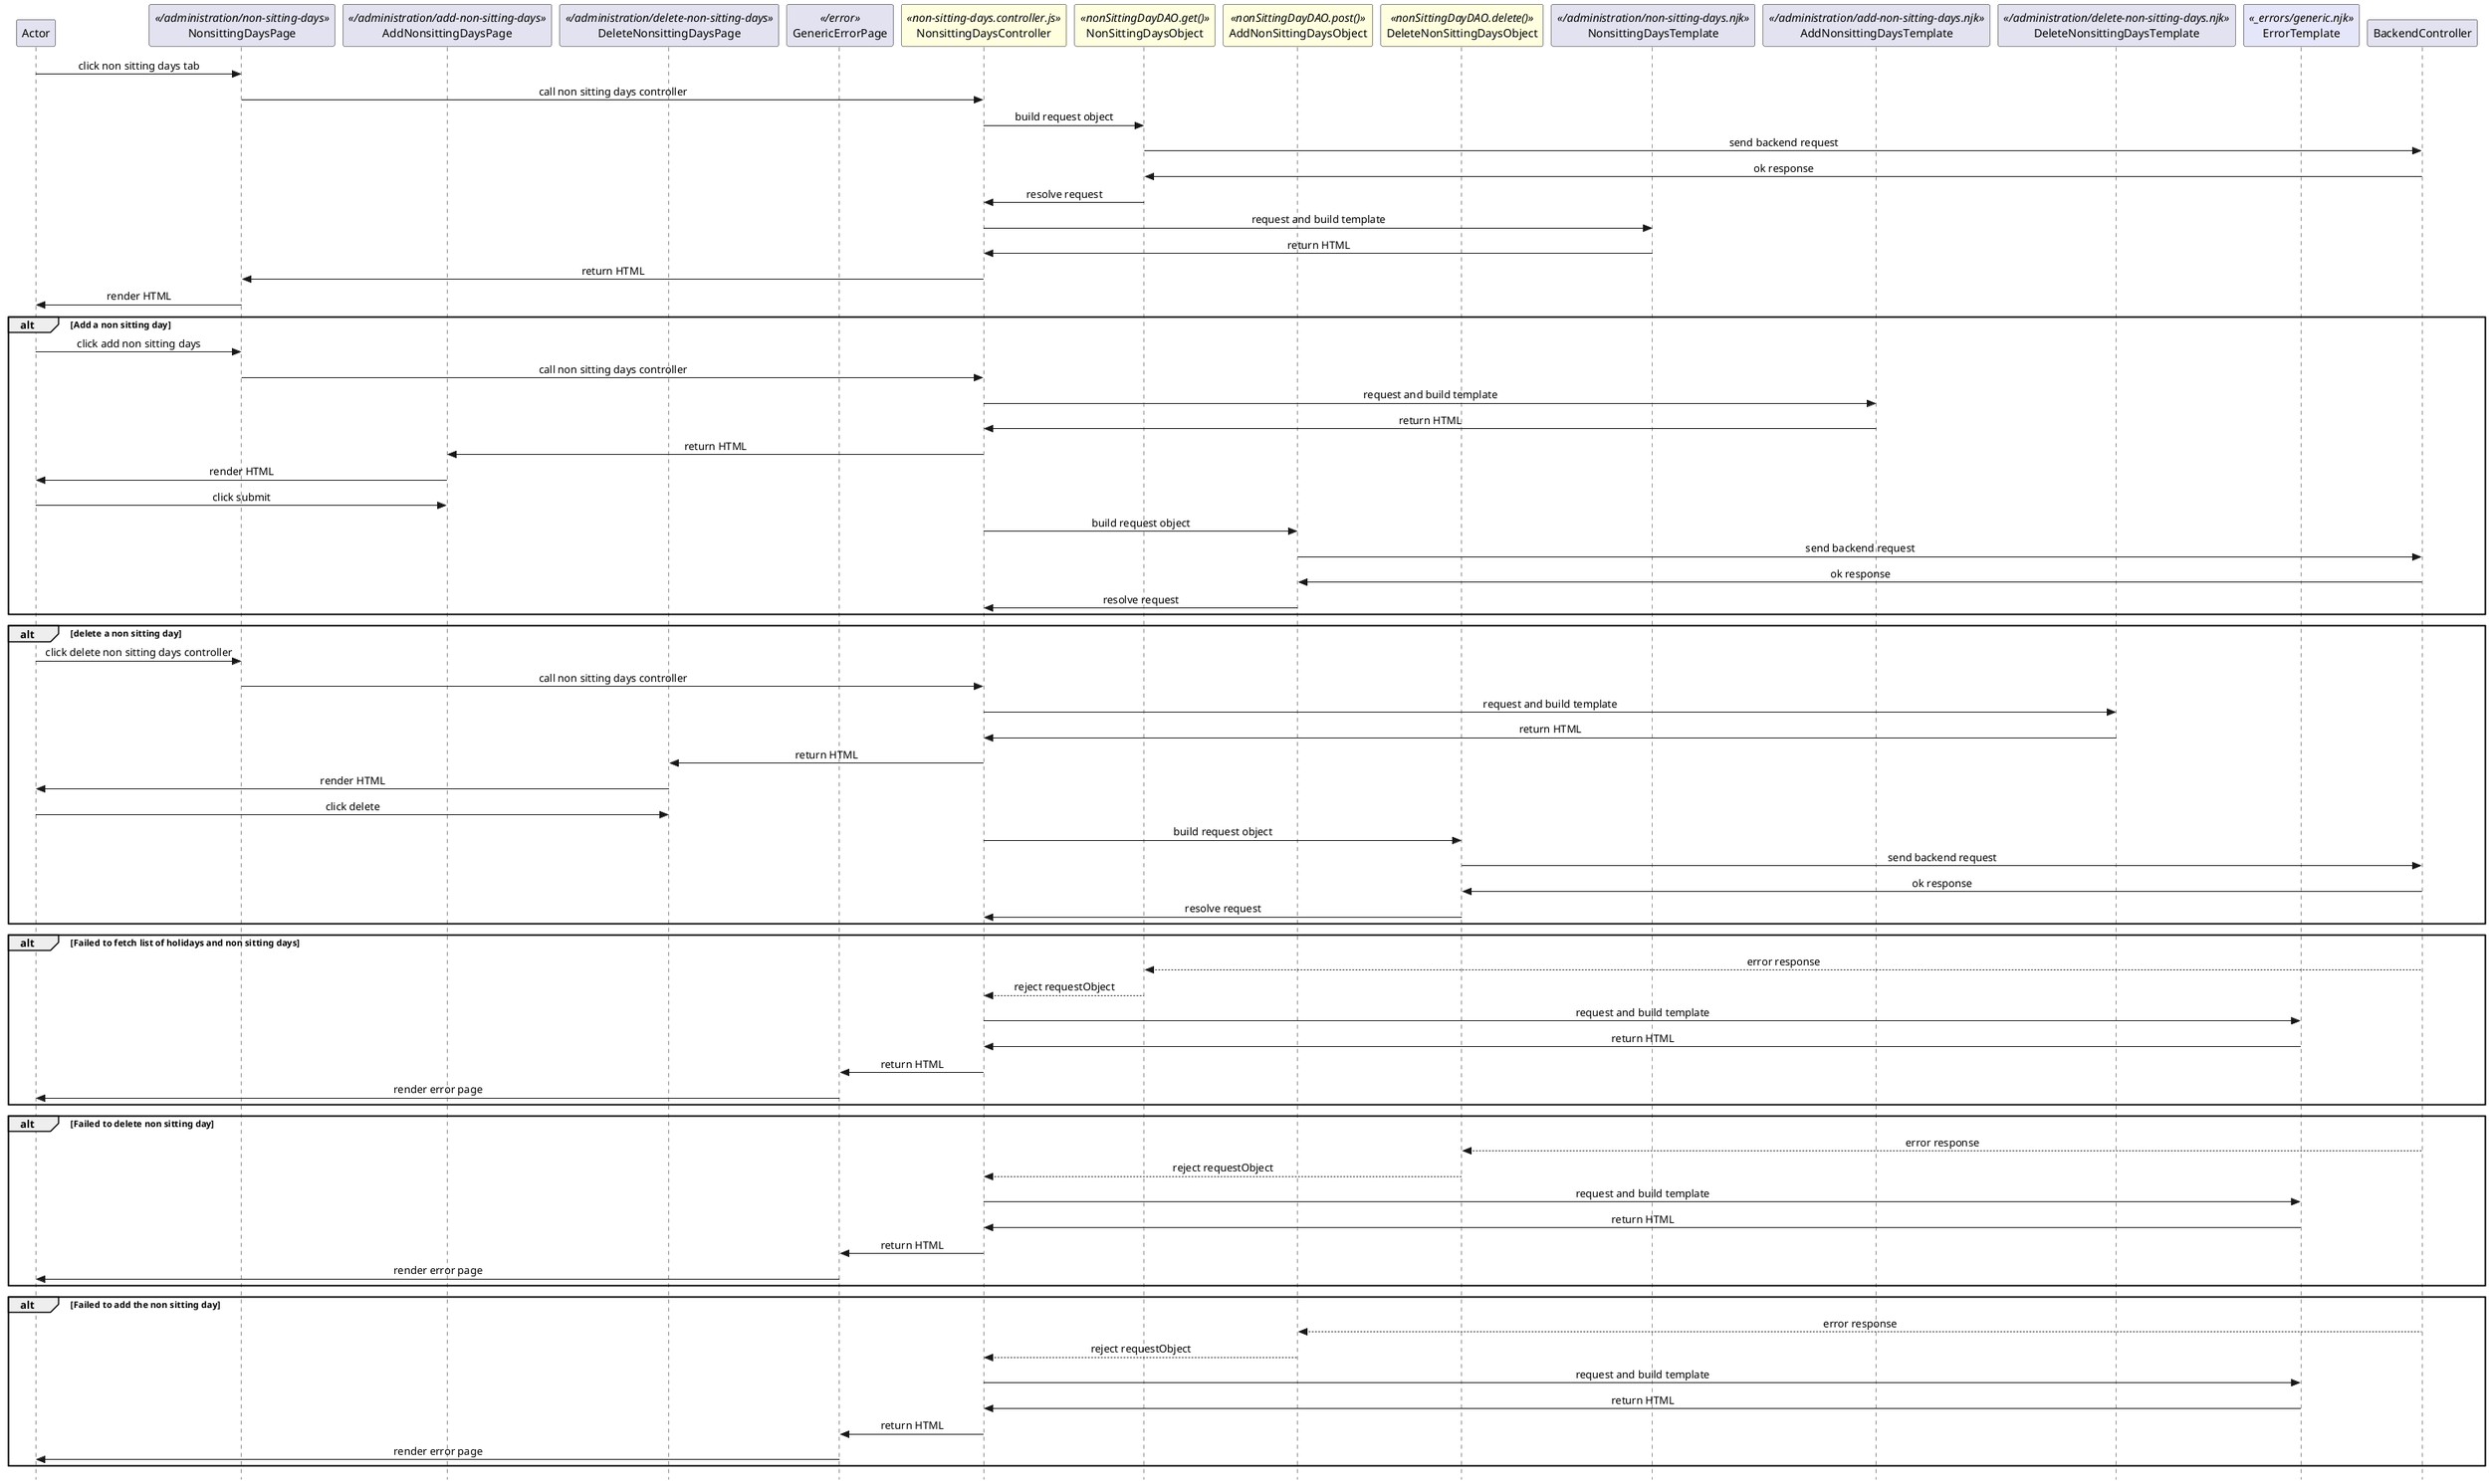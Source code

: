 @startuml non-sitting-days

skinparam Style strictuml 
skinparam SequenceMessageAlignment center

participant Actor

''' LOCAL ROUTING
participant NonsittingDaysPage <</administration/non-sitting-days>>
participant AddNonsittingDaysPage <</administration/add-non-sitting-days>>
participant DeleteNonsittingDaysPage <</administration/delete-non-sitting-days>>
participant GenericErrorPage <</error>>

''' CONTROLLER AND REQUEST OBJECTS
participant NonsittingDaysController <<non-sitting-days.controller.js>> #lightyellow
participant NonSittingDaysObject <<nonSittingDayDAO.get()>> #lightyellow
participant AddNonSittingDaysObject <<nonSittingDayDAO.post()>> #lightyellow
participant DeleteNonSittingDaysObject <<nonSittingDayDAO.delete()>> #lightyellow

''' TEMPLATES
participant NonsittingDaysTemplate <</administration/non-sitting-days.njk>>
participant AddNonsittingDaysTemplate <</administration/add-non-sitting-days.njk>>
participant DeleteNonsittingDaysTemplate <</administration/delete-non-sitting-days.njk>>
participant ErrorTemplate <<_errors/generic.njk>> #lavender

''' BACKEND CONTROLLER
participant BackendController

Actor -> NonsittingDaysPage: click non sitting days tab
NonsittingDaysPage -> NonsittingDaysController : call non sitting days controller

NonsittingDaysController -> NonSittingDaysObject : build request object
NonSittingDaysObject -> BackendController : send backend request
NonSittingDaysObject <- BackendController : ok response
NonsittingDaysController <- NonSittingDaysObject : resolve request

NonsittingDaysController -> NonsittingDaysTemplate : request and build template
NonsittingDaysController <- NonsittingDaysTemplate : return HTML
NonsittingDaysPage <- NonsittingDaysController : return HTML
Actor <- NonsittingDaysPage : render HTML

alt Add a non sitting day
Actor -> NonsittingDaysPage: click add non sitting days
NonsittingDaysPage -> NonsittingDaysController : call non sitting days controller
NonsittingDaysController -> AddNonsittingDaysTemplate : request and build template
NonsittingDaysController <- AddNonsittingDaysTemplate : return HTML
AddNonsittingDaysPage <- NonsittingDaysController : return HTML
Actor <- AddNonsittingDaysPage : render HTML

Actor -> AddNonsittingDaysPage: click submit
NonsittingDaysController -> AddNonSittingDaysObject : build request object
AddNonSittingDaysObject -> BackendController : send backend request
AddNonSittingDaysObject <- BackendController : ok response
NonsittingDaysController <- AddNonSittingDaysObject : resolve request
end

alt delete a non sitting day
Actor -> NonsittingDaysPage: click delete non sitting days controller
NonsittingDaysPage -> NonsittingDaysController : call non sitting days controller
NonsittingDaysController -> DeleteNonsittingDaysTemplate : request and build template
NonsittingDaysController <- DeleteNonsittingDaysTemplate : return HTML
DeleteNonsittingDaysPage <- NonsittingDaysController : return HTML
Actor <- DeleteNonsittingDaysPage : render HTML

Actor -> DeleteNonsittingDaysPage: click delete
NonsittingDaysController -> DeleteNonSittingDaysObject : build request object
DeleteNonSittingDaysObject -> BackendController : send backend request
DeleteNonSittingDaysObject <- BackendController : ok response
NonsittingDaysController <- DeleteNonSittingDaysObject : resolve request
end


alt Failed to fetch list of holidays and non sitting days
    NonSittingDaysObject <-- BackendController : error response
    NonsittingDaysController <-- NonSittingDaysObject : reject requestObject
    NonsittingDaysController -> ErrorTemplate : request and build template
    NonsittingDaysController <- ErrorTemplate : return HTML
    GenericErrorPage <- NonsittingDaysController : return HTML
    Actor <- GenericErrorPage : render error page
end

alt Failed to delete non sitting day
    DeleteNonSittingDaysObject <-- BackendController : error response
    NonsittingDaysController <-- DeleteNonSittingDaysObject : reject requestObject
    NonsittingDaysController -> ErrorTemplate : request and build template
    NonsittingDaysController <- ErrorTemplate : return HTML
    GenericErrorPage <- NonsittingDaysController : return HTML
    Actor <- GenericErrorPage : render error page
end

alt Failed to add the non sitting day
    AddNonSittingDaysObject <-- BackendController : error response
    NonsittingDaysController <-- AddNonSittingDaysObject : reject requestObject
    NonsittingDaysController -> ErrorTemplate : request and build template
    NonsittingDaysController <- ErrorTemplate : return HTML
    GenericErrorPage <- NonsittingDaysController : return HTML
    Actor <- GenericErrorPage : render error page
end


